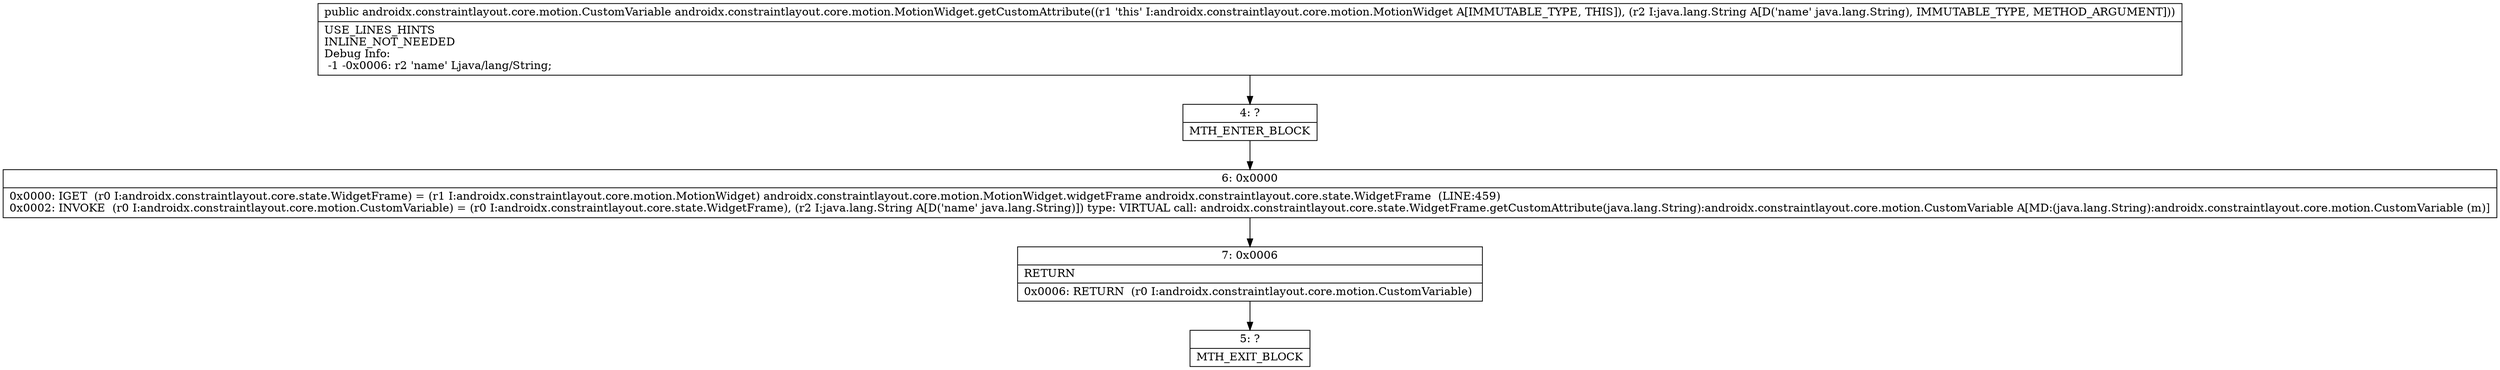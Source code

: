 digraph "CFG forandroidx.constraintlayout.core.motion.MotionWidget.getCustomAttribute(Ljava\/lang\/String;)Landroidx\/constraintlayout\/core\/motion\/CustomVariable;" {
Node_4 [shape=record,label="{4\:\ ?|MTH_ENTER_BLOCK\l}"];
Node_6 [shape=record,label="{6\:\ 0x0000|0x0000: IGET  (r0 I:androidx.constraintlayout.core.state.WidgetFrame) = (r1 I:androidx.constraintlayout.core.motion.MotionWidget) androidx.constraintlayout.core.motion.MotionWidget.widgetFrame androidx.constraintlayout.core.state.WidgetFrame  (LINE:459)\l0x0002: INVOKE  (r0 I:androidx.constraintlayout.core.motion.CustomVariable) = (r0 I:androidx.constraintlayout.core.state.WidgetFrame), (r2 I:java.lang.String A[D('name' java.lang.String)]) type: VIRTUAL call: androidx.constraintlayout.core.state.WidgetFrame.getCustomAttribute(java.lang.String):androidx.constraintlayout.core.motion.CustomVariable A[MD:(java.lang.String):androidx.constraintlayout.core.motion.CustomVariable (m)]\l}"];
Node_7 [shape=record,label="{7\:\ 0x0006|RETURN\l|0x0006: RETURN  (r0 I:androidx.constraintlayout.core.motion.CustomVariable) \l}"];
Node_5 [shape=record,label="{5\:\ ?|MTH_EXIT_BLOCK\l}"];
MethodNode[shape=record,label="{public androidx.constraintlayout.core.motion.CustomVariable androidx.constraintlayout.core.motion.MotionWidget.getCustomAttribute((r1 'this' I:androidx.constraintlayout.core.motion.MotionWidget A[IMMUTABLE_TYPE, THIS]), (r2 I:java.lang.String A[D('name' java.lang.String), IMMUTABLE_TYPE, METHOD_ARGUMENT]))  | USE_LINES_HINTS\lINLINE_NOT_NEEDED\lDebug Info:\l  \-1 \-0x0006: r2 'name' Ljava\/lang\/String;\l}"];
MethodNode -> Node_4;Node_4 -> Node_6;
Node_6 -> Node_7;
Node_7 -> Node_5;
}

